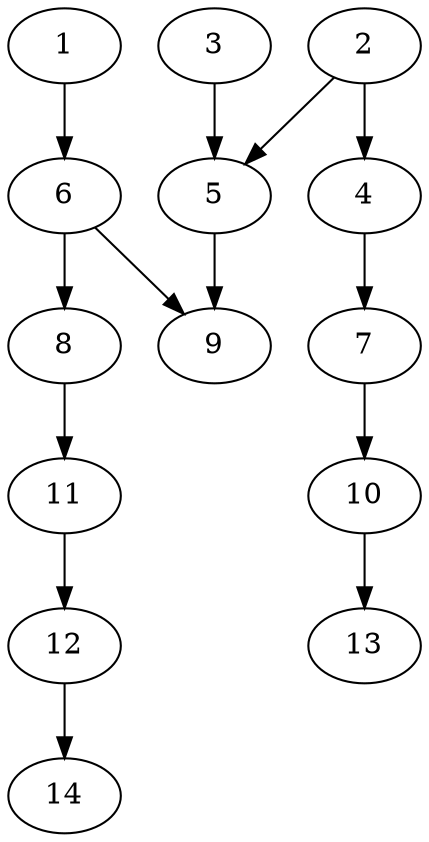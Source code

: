 // DAG (tier=1-easy, mode=compute, n=14, ccr=0.287, fat=0.499, density=0.399, regular=0.663, jump=0.034, mindata=262144, maxdata=2097152)
// DAG automatically generated by daggen at Sun Aug 24 16:33:32 2025
// /home/ermia/Project/Environments/daggen/bin/daggen --dot --ccr 0.287 --fat 0.499 --regular 0.663 --density 0.399 --jump 0.034 --mindata 262144 --maxdata 2097152 -n 14 
digraph G {
  1 [size="8035380028332048384", alpha="0.03", expect_size="4017690014166024192"]
  1 -> 6 [size ="32094277337088"]
  2 [size="4291712787752681472", alpha="0.19", expect_size="2145856393876340736"]
  2 -> 4 [size ="21127288061952"]
  2 -> 5 [size ="21127288061952"]
  3 [size="2220282080946814976", alpha="0.11", expect_size="1110141040473407488"]
  3 -> 5 [size ="13615348318208"]
  4 [size="12280924477222654", alpha="0.20", expect_size="6140462238611327"]
  4 -> 7 [size ="18698618273792"]
  5 [size="621313004108712", alpha="0.15", expect_size="310656502054356"]
  5 -> 9 [size ="10298392051712"]
  6 [size="200686415168644", alpha="0.10", expect_size="100343207584322"]
  6 -> 8 [size ="3856108879872"]
  6 -> 9 [size ="3856108879872"]
  7 [size="611038872026118", alpha="0.04", expect_size="305519436013059"]
  7 -> 10 [size ="14972792864768"]
  8 [size="3314240307419152384", alpha="0.12", expect_size="1657120153709576192"]
  8 -> 11 [size ="17783312089088"]
  9 [size="19465300036519936", alpha="0.09", expect_size="9732650018259968"]
  10 [size="697554522151878", alpha="0.07", expect_size="348777261075939"]
  10 -> 13 [size ="22205727506432"]
  11 [size="281246408380170", alpha="0.07", expect_size="140623204190085"]
  11 -> 12 [size ="16819628802048"]
  12 [size="281418965013334", alpha="0.15", expect_size="140709482506667"]
  12 -> 14 [size ="5235330252800"]
  13 [size="722077702830274", alpha="0.20", expect_size="361038851415137"]
  14 [size="113200620012141", alpha="0.17", expect_size="56600310006070"]
}